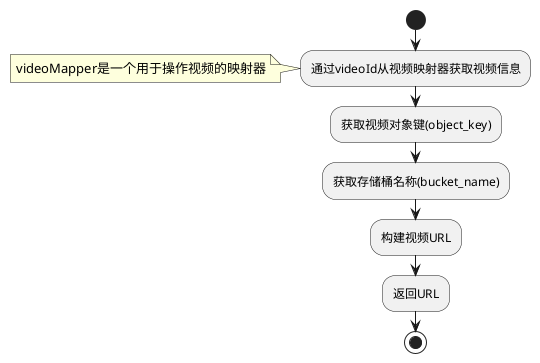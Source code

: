 @startuml

start

:通过videoId从视频映射器获取视频信息;
note left
videoMapper是一个用于操作视频的映射器
end note

:获取视频对象键(object_key);
:获取存储桶名称(bucket_name);
:构建视频URL;
:返回URL;

stop

@enduml
